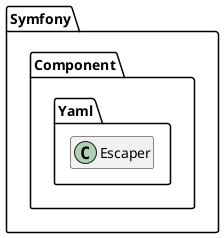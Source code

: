 @startuml
set namespaceSeparator \\
hide members
hide << alias >> circle

class Symfony\\Component\\Yaml\\Escaper
@enduml
